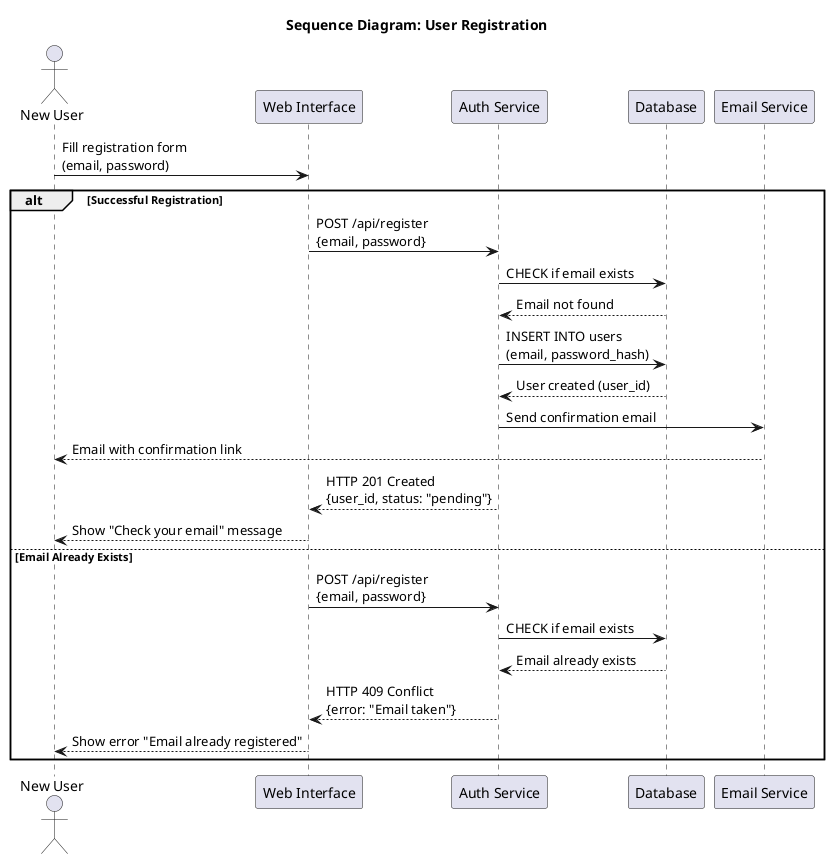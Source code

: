 @startuml
title Sequence Diagram: User Registration

actor "New User" as U
participant "Web Interface" as WI
participant "Auth Service" as A
participant "Database" as DB
participant "Email Service" as E

U -> WI: Fill registration form\n(email, password)

alt Successful Registration
    WI -> A: POST /api/register\n{email, password}
    A -> DB: CHECK if email exists
    DB --> A: Email not found
    A -> DB: INSERT INTO users\n(email, password_hash)
    DB --> A: User created (user_id)
    A -> E: Send confirmation email
    E --> U: Email with confirmation link
    A --> WI: HTTP 201 Created\n{user_id, status: "pending"}
    WI --> U: Show "Check your email" message
else Email Already Exists
    WI -> A: POST /api/register\n{email, password}
    A -> DB: CHECK if email exists
    DB --> A: Email already exists
    A --> WI: HTTP 409 Conflict\n{error: "Email taken"}
    WI --> U: Show error "Email already registered"
end

@enduml